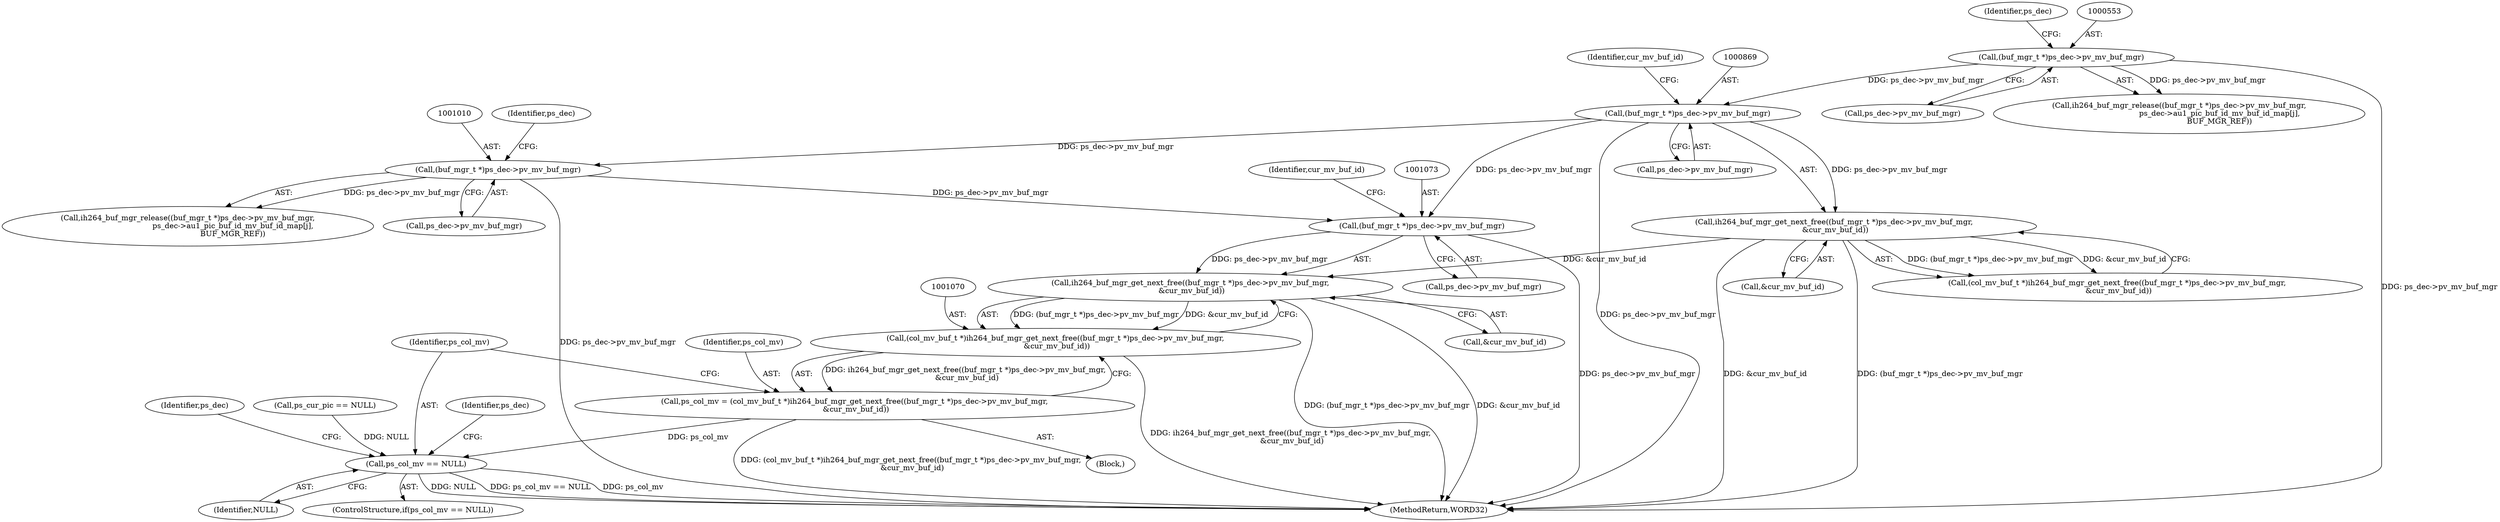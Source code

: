 digraph "0_Android_0b23c81c3dd9ec38f7e6806a3955fed1925541a0_3@API" {
"1001071" [label="(Call,ih264_buf_mgr_get_next_free((buf_mgr_t *)ps_dec->pv_mv_buf_mgr,\n &cur_mv_buf_id))"];
"1001072" [label="(Call,(buf_mgr_t *)ps_dec->pv_mv_buf_mgr)"];
"1000868" [label="(Call,(buf_mgr_t *)ps_dec->pv_mv_buf_mgr)"];
"1000552" [label="(Call,(buf_mgr_t *)ps_dec->pv_mv_buf_mgr)"];
"1001009" [label="(Call,(buf_mgr_t *)ps_dec->pv_mv_buf_mgr)"];
"1000867" [label="(Call,ih264_buf_mgr_get_next_free((buf_mgr_t *)ps_dec->pv_mv_buf_mgr,\n &cur_mv_buf_id))"];
"1001069" [label="(Call,(col_mv_buf_t *)ih264_buf_mgr_get_next_free((buf_mgr_t *)ps_dec->pv_mv_buf_mgr,\n &cur_mv_buf_id))"];
"1001067" [label="(Call,ps_col_mv = (col_mv_buf_t *)ih264_buf_mgr_get_next_free((buf_mgr_t *)ps_dec->pv_mv_buf_mgr,\n &cur_mv_buf_id))"];
"1001080" [label="(Call,ps_col_mv == NULL)"];
"1001072" [label="(Call,(buf_mgr_t *)ps_dec->pv_mv_buf_mgr)"];
"1000867" [label="(Call,ih264_buf_mgr_get_next_free((buf_mgr_t *)ps_dec->pv_mv_buf_mgr,\n &cur_mv_buf_id))"];
"1000559" [label="(Identifier,ps_dec)"];
"1000868" [label="(Call,(buf_mgr_t *)ps_dec->pv_mv_buf_mgr)"];
"1001082" [label="(Identifier,NULL)"];
"1001071" [label="(Call,ih264_buf_mgr_get_next_free((buf_mgr_t *)ps_dec->pv_mv_buf_mgr,\n &cur_mv_buf_id))"];
"1000874" [label="(Identifier,cur_mv_buf_id)"];
"1000554" [label="(Call,ps_dec->pv_mv_buf_mgr)"];
"1000870" [label="(Call,ps_dec->pv_mv_buf_mgr)"];
"1000552" [label="(Call,(buf_mgr_t *)ps_dec->pv_mv_buf_mgr)"];
"1001056" [label="(Call,ps_cur_pic == NULL)"];
"1000865" [label="(Call,(col_mv_buf_t *)ih264_buf_mgr_get_next_free((buf_mgr_t *)ps_dec->pv_mv_buf_mgr,\n &cur_mv_buf_id))"];
"1000986" [label="(Block,)"];
"1001080" [label="(Call,ps_col_mv == NULL)"];
"1001067" [label="(Call,ps_col_mv = (col_mv_buf_t *)ih264_buf_mgr_get_next_free((buf_mgr_t *)ps_dec->pv_mv_buf_mgr,\n &cur_mv_buf_id))"];
"1002159" [label="(MethodReturn,WORD32)"];
"1001079" [label="(ControlStructure,if(ps_col_mv == NULL))"];
"1001086" [label="(Identifier,ps_dec)"];
"1001008" [label="(Call,ih264_buf_mgr_release((buf_mgr_t *)ps_dec->pv_mv_buf_mgr,\n                                      ps_dec->au1_pic_buf_id_mv_buf_id_map[j],\n                                      BUF_MGR_REF))"];
"1000873" [label="(Call,&cur_mv_buf_id)"];
"1001077" [label="(Call,&cur_mv_buf_id)"];
"1001081" [label="(Identifier,ps_col_mv)"];
"1001011" [label="(Call,ps_dec->pv_mv_buf_mgr)"];
"1001093" [label="(Identifier,ps_dec)"];
"1001068" [label="(Identifier,ps_col_mv)"];
"1001069" [label="(Call,(col_mv_buf_t *)ih264_buf_mgr_get_next_free((buf_mgr_t *)ps_dec->pv_mv_buf_mgr,\n &cur_mv_buf_id))"];
"1000551" [label="(Call,ih264_buf_mgr_release((buf_mgr_t *)ps_dec->pv_mv_buf_mgr,\n                                  ps_dec->au1_pic_buf_id_mv_buf_id_map[j],\n                                  BUF_MGR_REF))"];
"1001016" [label="(Identifier,ps_dec)"];
"1001078" [label="(Identifier,cur_mv_buf_id)"];
"1001074" [label="(Call,ps_dec->pv_mv_buf_mgr)"];
"1001009" [label="(Call,(buf_mgr_t *)ps_dec->pv_mv_buf_mgr)"];
"1001071" -> "1001069"  [label="AST: "];
"1001071" -> "1001077"  [label="CFG: "];
"1001072" -> "1001071"  [label="AST: "];
"1001077" -> "1001071"  [label="AST: "];
"1001069" -> "1001071"  [label="CFG: "];
"1001071" -> "1002159"  [label="DDG: (buf_mgr_t *)ps_dec->pv_mv_buf_mgr"];
"1001071" -> "1002159"  [label="DDG: &cur_mv_buf_id"];
"1001071" -> "1001069"  [label="DDG: (buf_mgr_t *)ps_dec->pv_mv_buf_mgr"];
"1001071" -> "1001069"  [label="DDG: &cur_mv_buf_id"];
"1001072" -> "1001071"  [label="DDG: ps_dec->pv_mv_buf_mgr"];
"1000867" -> "1001071"  [label="DDG: &cur_mv_buf_id"];
"1001072" -> "1001074"  [label="CFG: "];
"1001073" -> "1001072"  [label="AST: "];
"1001074" -> "1001072"  [label="AST: "];
"1001078" -> "1001072"  [label="CFG: "];
"1001072" -> "1002159"  [label="DDG: ps_dec->pv_mv_buf_mgr"];
"1000868" -> "1001072"  [label="DDG: ps_dec->pv_mv_buf_mgr"];
"1001009" -> "1001072"  [label="DDG: ps_dec->pv_mv_buf_mgr"];
"1000868" -> "1000867"  [label="AST: "];
"1000868" -> "1000870"  [label="CFG: "];
"1000869" -> "1000868"  [label="AST: "];
"1000870" -> "1000868"  [label="AST: "];
"1000874" -> "1000868"  [label="CFG: "];
"1000868" -> "1002159"  [label="DDG: ps_dec->pv_mv_buf_mgr"];
"1000868" -> "1000867"  [label="DDG: ps_dec->pv_mv_buf_mgr"];
"1000552" -> "1000868"  [label="DDG: ps_dec->pv_mv_buf_mgr"];
"1000868" -> "1001009"  [label="DDG: ps_dec->pv_mv_buf_mgr"];
"1000552" -> "1000551"  [label="AST: "];
"1000552" -> "1000554"  [label="CFG: "];
"1000553" -> "1000552"  [label="AST: "];
"1000554" -> "1000552"  [label="AST: "];
"1000559" -> "1000552"  [label="CFG: "];
"1000552" -> "1002159"  [label="DDG: ps_dec->pv_mv_buf_mgr"];
"1000552" -> "1000551"  [label="DDG: ps_dec->pv_mv_buf_mgr"];
"1001009" -> "1001008"  [label="AST: "];
"1001009" -> "1001011"  [label="CFG: "];
"1001010" -> "1001009"  [label="AST: "];
"1001011" -> "1001009"  [label="AST: "];
"1001016" -> "1001009"  [label="CFG: "];
"1001009" -> "1002159"  [label="DDG: ps_dec->pv_mv_buf_mgr"];
"1001009" -> "1001008"  [label="DDG: ps_dec->pv_mv_buf_mgr"];
"1000867" -> "1000865"  [label="AST: "];
"1000867" -> "1000873"  [label="CFG: "];
"1000873" -> "1000867"  [label="AST: "];
"1000865" -> "1000867"  [label="CFG: "];
"1000867" -> "1002159"  [label="DDG: &cur_mv_buf_id"];
"1000867" -> "1002159"  [label="DDG: (buf_mgr_t *)ps_dec->pv_mv_buf_mgr"];
"1000867" -> "1000865"  [label="DDG: (buf_mgr_t *)ps_dec->pv_mv_buf_mgr"];
"1000867" -> "1000865"  [label="DDG: &cur_mv_buf_id"];
"1001069" -> "1001067"  [label="AST: "];
"1001070" -> "1001069"  [label="AST: "];
"1001067" -> "1001069"  [label="CFG: "];
"1001069" -> "1002159"  [label="DDG: ih264_buf_mgr_get_next_free((buf_mgr_t *)ps_dec->pv_mv_buf_mgr,\n &cur_mv_buf_id)"];
"1001069" -> "1001067"  [label="DDG: ih264_buf_mgr_get_next_free((buf_mgr_t *)ps_dec->pv_mv_buf_mgr,\n &cur_mv_buf_id)"];
"1001067" -> "1000986"  [label="AST: "];
"1001068" -> "1001067"  [label="AST: "];
"1001081" -> "1001067"  [label="CFG: "];
"1001067" -> "1002159"  [label="DDG: (col_mv_buf_t *)ih264_buf_mgr_get_next_free((buf_mgr_t *)ps_dec->pv_mv_buf_mgr,\n &cur_mv_buf_id)"];
"1001067" -> "1001080"  [label="DDG: ps_col_mv"];
"1001080" -> "1001079"  [label="AST: "];
"1001080" -> "1001082"  [label="CFG: "];
"1001081" -> "1001080"  [label="AST: "];
"1001082" -> "1001080"  [label="AST: "];
"1001086" -> "1001080"  [label="CFG: "];
"1001093" -> "1001080"  [label="CFG: "];
"1001080" -> "1002159"  [label="DDG: ps_col_mv == NULL"];
"1001080" -> "1002159"  [label="DDG: ps_col_mv"];
"1001080" -> "1002159"  [label="DDG: NULL"];
"1001056" -> "1001080"  [label="DDG: NULL"];
}
